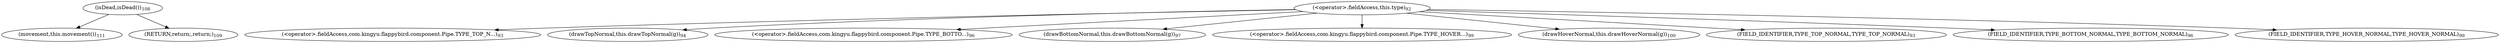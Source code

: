 digraph "draw" {  
"235" [label = <(movement,this.movement())<SUB>111</SUB>> ]
"205" [label = <(&lt;operator&gt;.fieldAccess,this.type)<SUB>92</SUB>> ]
"231" [label = <(isDead,isDead())<SUB>108</SUB>> ]
"210" [label = <(&lt;operator&gt;.fieldAccess,com.kingyu.flappybird.component.Pipe.TYPE_TOP_N...)<SUB>93</SUB>> ]
"213" [label = <(drawTopNormal,this.drawTopNormal(g))<SUB>94</SUB>> ]
"217" [label = <(&lt;operator&gt;.fieldAccess,com.kingyu.flappybird.component.Pipe.TYPE_BOTTO...)<SUB>96</SUB>> ]
"220" [label = <(drawBottomNormal,this.drawBottomNormal(g))<SUB>97</SUB>> ]
"224" [label = <(&lt;operator&gt;.fieldAccess,com.kingyu.flappybird.component.Pipe.TYPE_HOVER...)<SUB>99</SUB>> ]
"227" [label = <(drawHoverNormal,this.drawHoverNormal(g))<SUB>100</SUB>> ]
"234" [label = <(RETURN,return;,return;)<SUB>109</SUB>> ]
"212" [label = <(FIELD_IDENTIFIER,TYPE_TOP_NORMAL,TYPE_TOP_NORMAL)<SUB>93</SUB>> ]
"219" [label = <(FIELD_IDENTIFIER,TYPE_BOTTOM_NORMAL,TYPE_BOTTOM_NORMAL)<SUB>96</SUB>> ]
"226" [label = <(FIELD_IDENTIFIER,TYPE_HOVER_NORMAL,TYPE_HOVER_NORMAL)<SUB>99</SUB>> ]
  "205" -> "224" 
  "205" -> "210" 
  "205" -> "226" 
  "205" -> "213" 
  "205" -> "217" 
  "205" -> "220" 
  "205" -> "227" 
  "205" -> "219" 
  "205" -> "212" 
  "231" -> "235" 
  "231" -> "234" 
}
